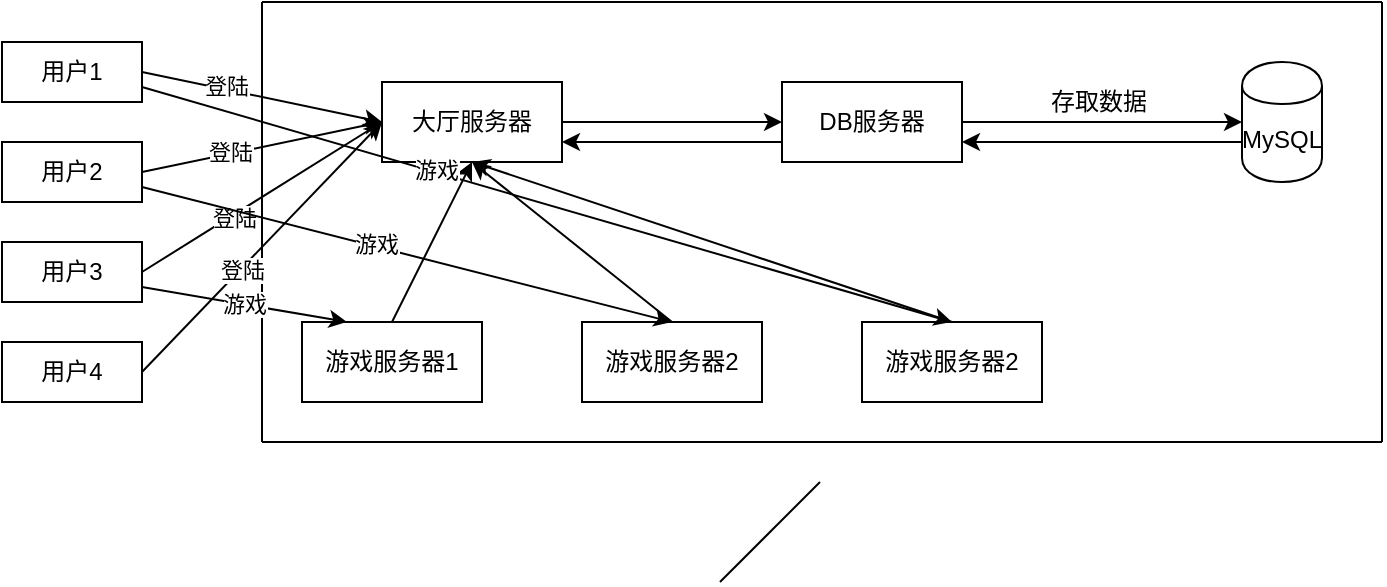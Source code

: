 <mxfile version="16.5.5" type="github">
  <diagram id="sDy8H1xOpPe6I8-VxYWT" name="Page-1">
    <mxGraphModel dx="1422" dy="762" grid="1" gridSize="10" guides="1" tooltips="1" connect="1" arrows="1" fold="1" page="1" pageScale="1" pageWidth="827" pageHeight="1169" math="0" shadow="0">
      <root>
        <mxCell id="0" />
        <mxCell id="1" parent="0" />
        <mxCell id="k1RtUFctcX0_6oIIP2iL-3" value="" style="edgeStyle=orthogonalEdgeStyle;rounded=0;orthogonalLoop=1;jettySize=auto;html=1;" parent="1" source="k1RtUFctcX0_6oIIP2iL-1" target="k1RtUFctcX0_6oIIP2iL-2" edge="1">
          <mxGeometry relative="1" as="geometry" />
        </mxCell>
        <mxCell id="k1RtUFctcX0_6oIIP2iL-1" value="大厅服务器" style="rounded=0;whiteSpace=wrap;html=1;" parent="1" vertex="1">
          <mxGeometry x="220" y="240" width="90" height="40" as="geometry" />
        </mxCell>
        <mxCell id="k1RtUFctcX0_6oIIP2iL-5" value="" style="edgeStyle=orthogonalEdgeStyle;rounded=0;orthogonalLoop=1;jettySize=auto;html=1;" parent="1" source="k1RtUFctcX0_6oIIP2iL-2" target="k1RtUFctcX0_6oIIP2iL-4" edge="1">
          <mxGeometry relative="1" as="geometry" />
        </mxCell>
        <mxCell id="k1RtUFctcX0_6oIIP2iL-2" value="DB服务器" style="rounded=0;whiteSpace=wrap;html=1;" parent="1" vertex="1">
          <mxGeometry x="420" y="240" width="90" height="40" as="geometry" />
        </mxCell>
        <mxCell id="k1RtUFctcX0_6oIIP2iL-4" value="MySQL" style="shape=cylinder;whiteSpace=wrap;html=1;boundedLbl=1;backgroundOutline=1;rounded=0;" parent="1" vertex="1">
          <mxGeometry x="650" y="230" width="40" height="60" as="geometry" />
        </mxCell>
        <mxCell id="k1RtUFctcX0_6oIIP2iL-6" value="游戏服务器1" style="rounded=0;whiteSpace=wrap;html=1;" parent="1" vertex="1">
          <mxGeometry x="180" y="360" width="90" height="40" as="geometry" />
        </mxCell>
        <mxCell id="k1RtUFctcX0_6oIIP2iL-7" value="游戏服务器2" style="rounded=0;whiteSpace=wrap;html=1;" parent="1" vertex="1">
          <mxGeometry x="320" y="360" width="90" height="40" as="geometry" />
        </mxCell>
        <mxCell id="k1RtUFctcX0_6oIIP2iL-10" value="" style="endArrow=classic;html=1;exitX=0.5;exitY=0;exitDx=0;exitDy=0;entryX=0.5;entryY=1;entryDx=0;entryDy=0;" parent="1" source="k1RtUFctcX0_6oIIP2iL-6" target="k1RtUFctcX0_6oIIP2iL-1" edge="1">
          <mxGeometry width="50" height="50" relative="1" as="geometry">
            <mxPoint x="290" y="370" as="sourcePoint" />
            <mxPoint x="340" y="320" as="targetPoint" />
          </mxGeometry>
        </mxCell>
        <mxCell id="k1RtUFctcX0_6oIIP2iL-11" value="" style="endArrow=classic;html=1;exitX=0.5;exitY=0;exitDx=0;exitDy=0;entryX=0.5;entryY=1;entryDx=0;entryDy=0;" parent="1" source="k1RtUFctcX0_6oIIP2iL-7" target="k1RtUFctcX0_6oIIP2iL-1" edge="1">
          <mxGeometry width="50" height="50" relative="1" as="geometry">
            <mxPoint x="320" y="390" as="sourcePoint" />
            <mxPoint x="370" y="340" as="targetPoint" />
          </mxGeometry>
        </mxCell>
        <mxCell id="k1RtUFctcX0_6oIIP2iL-12" value="游戏服务器2" style="rounded=0;whiteSpace=wrap;html=1;" parent="1" vertex="1">
          <mxGeometry x="460" y="360" width="90" height="40" as="geometry" />
        </mxCell>
        <mxCell id="k1RtUFctcX0_6oIIP2iL-13" value="" style="endArrow=classic;html=1;exitX=0.5;exitY=0;exitDx=0;exitDy=0;entryX=0.5;entryY=1;entryDx=0;entryDy=0;" parent="1" source="k1RtUFctcX0_6oIIP2iL-12" target="k1RtUFctcX0_6oIIP2iL-1" edge="1">
          <mxGeometry width="50" height="50" relative="1" as="geometry">
            <mxPoint x="380" y="340" as="sourcePoint" />
            <mxPoint x="430" y="290" as="targetPoint" />
          </mxGeometry>
        </mxCell>
        <mxCell id="k1RtUFctcX0_6oIIP2iL-16" value="用户1" style="rounded=0;whiteSpace=wrap;html=1;" parent="1" vertex="1">
          <mxGeometry x="30" y="220" width="70" height="30" as="geometry" />
        </mxCell>
        <mxCell id="k1RtUFctcX0_6oIIP2iL-17" value="用户2" style="rounded=0;whiteSpace=wrap;html=1;" parent="1" vertex="1">
          <mxGeometry x="30" y="270" width="70" height="30" as="geometry" />
        </mxCell>
        <mxCell id="k1RtUFctcX0_6oIIP2iL-18" value="用户3" style="rounded=0;whiteSpace=wrap;html=1;" parent="1" vertex="1">
          <mxGeometry x="30" y="320" width="70" height="30" as="geometry" />
        </mxCell>
        <mxCell id="k1RtUFctcX0_6oIIP2iL-19" value="用户4" style="rounded=0;whiteSpace=wrap;html=1;" parent="1" vertex="1">
          <mxGeometry x="30" y="370" width="70" height="30" as="geometry" />
        </mxCell>
        <mxCell id="k1RtUFctcX0_6oIIP2iL-20" value="" style="endArrow=none;html=1;" parent="1" edge="1">
          <mxGeometry width="50" height="50" relative="1" as="geometry">
            <mxPoint x="160" y="200" as="sourcePoint" />
            <mxPoint x="720" y="200" as="targetPoint" />
          </mxGeometry>
        </mxCell>
        <mxCell id="k1RtUFctcX0_6oIIP2iL-21" value="" style="endArrow=none;html=1;" parent="1" edge="1">
          <mxGeometry width="50" height="50" relative="1" as="geometry">
            <mxPoint x="160" y="420" as="sourcePoint" />
            <mxPoint x="720" y="420" as="targetPoint" />
          </mxGeometry>
        </mxCell>
        <mxCell id="k1RtUFctcX0_6oIIP2iL-22" value="" style="endArrow=none;html=1;" parent="1" edge="1">
          <mxGeometry width="50" height="50" relative="1" as="geometry">
            <mxPoint x="160" y="420" as="sourcePoint" />
            <mxPoint x="160" y="200" as="targetPoint" />
          </mxGeometry>
        </mxCell>
        <mxCell id="k1RtUFctcX0_6oIIP2iL-23" value="" style="endArrow=none;html=1;" parent="1" edge="1">
          <mxGeometry width="50" height="50" relative="1" as="geometry">
            <mxPoint x="720" y="420" as="sourcePoint" />
            <mxPoint x="720" y="200" as="targetPoint" />
          </mxGeometry>
        </mxCell>
        <mxCell id="k1RtUFctcX0_6oIIP2iL-24" value="" style="endArrow=classic;html=1;exitX=1;exitY=0.5;exitDx=0;exitDy=0;entryX=0;entryY=0.5;entryDx=0;entryDy=0;" parent="1" source="k1RtUFctcX0_6oIIP2iL-16" target="k1RtUFctcX0_6oIIP2iL-1" edge="1">
          <mxGeometry width="50" height="50" relative="1" as="geometry">
            <mxPoint x="130" y="280" as="sourcePoint" />
            <mxPoint x="180" y="230" as="targetPoint" />
          </mxGeometry>
        </mxCell>
        <mxCell id="k1RtUFctcX0_6oIIP2iL-28" value="登陆" style="edgeLabel;html=1;align=center;verticalAlign=middle;resizable=0;points=[];" parent="k1RtUFctcX0_6oIIP2iL-24" vertex="1" connectable="0">
          <mxGeometry x="-0.308" y="2" relative="1" as="geometry">
            <mxPoint as="offset" />
          </mxGeometry>
        </mxCell>
        <mxCell id="k1RtUFctcX0_6oIIP2iL-25" value="" style="endArrow=classic;html=1;exitX=1;exitY=0.5;exitDx=0;exitDy=0;entryX=0;entryY=0.5;entryDx=0;entryDy=0;" parent="1" source="k1RtUFctcX0_6oIIP2iL-17" target="k1RtUFctcX0_6oIIP2iL-1" edge="1">
          <mxGeometry width="50" height="50" relative="1" as="geometry">
            <mxPoint x="120" y="350" as="sourcePoint" />
            <mxPoint x="170" y="300" as="targetPoint" />
          </mxGeometry>
        </mxCell>
        <mxCell id="k1RtUFctcX0_6oIIP2iL-29" value="登陆" style="edgeLabel;html=1;align=center;verticalAlign=middle;resizable=0;points=[];" parent="k1RtUFctcX0_6oIIP2iL-25" vertex="1" connectable="0">
          <mxGeometry x="-0.262" y="1" relative="1" as="geometry">
            <mxPoint as="offset" />
          </mxGeometry>
        </mxCell>
        <mxCell id="k1RtUFctcX0_6oIIP2iL-26" value="" style="endArrow=classic;html=1;exitX=1;exitY=0.5;exitDx=0;exitDy=0;" parent="1" source="k1RtUFctcX0_6oIIP2iL-18" edge="1">
          <mxGeometry width="50" height="50" relative="1" as="geometry">
            <mxPoint x="130" y="350" as="sourcePoint" />
            <mxPoint x="220" y="260" as="targetPoint" />
          </mxGeometry>
        </mxCell>
        <mxCell id="k1RtUFctcX0_6oIIP2iL-30" value="登陆" style="edgeLabel;html=1;align=center;verticalAlign=middle;resizable=0;points=[];" parent="k1RtUFctcX0_6oIIP2iL-26" vertex="1" connectable="0">
          <mxGeometry x="-0.242" y="-1" relative="1" as="geometry">
            <mxPoint as="offset" />
          </mxGeometry>
        </mxCell>
        <mxCell id="k1RtUFctcX0_6oIIP2iL-27" value="" style="endArrow=classic;html=1;exitX=1;exitY=0.5;exitDx=0;exitDy=0;entryX=0;entryY=0.5;entryDx=0;entryDy=0;" parent="1" source="k1RtUFctcX0_6oIIP2iL-19" target="k1RtUFctcX0_6oIIP2iL-1" edge="1">
          <mxGeometry width="50" height="50" relative="1" as="geometry">
            <mxPoint x="140" y="380" as="sourcePoint" />
            <mxPoint x="190" y="330" as="targetPoint" />
          </mxGeometry>
        </mxCell>
        <mxCell id="k1RtUFctcX0_6oIIP2iL-31" value="登陆" style="edgeLabel;html=1;align=center;verticalAlign=middle;resizable=0;points=[];" parent="k1RtUFctcX0_6oIIP2iL-27" vertex="1" connectable="0">
          <mxGeometry x="-0.172" relative="1" as="geometry">
            <mxPoint as="offset" />
          </mxGeometry>
        </mxCell>
        <mxCell id="k1RtUFctcX0_6oIIP2iL-33" value="" style="endArrow=classic;html=1;entryX=1;entryY=0.75;entryDx=0;entryDy=0;" parent="1" target="k1RtUFctcX0_6oIIP2iL-2" edge="1">
          <mxGeometry width="50" height="50" relative="1" as="geometry">
            <mxPoint x="650" y="270" as="sourcePoint" />
            <mxPoint x="600" y="300" as="targetPoint" />
          </mxGeometry>
        </mxCell>
        <mxCell id="k1RtUFctcX0_6oIIP2iL-34" value="" style="endArrow=classic;html=1;exitX=0;exitY=0.75;exitDx=0;exitDy=0;entryX=1;entryY=0.75;entryDx=0;entryDy=0;" parent="1" source="k1RtUFctcX0_6oIIP2iL-2" target="k1RtUFctcX0_6oIIP2iL-1" edge="1">
          <mxGeometry width="50" height="50" relative="1" as="geometry">
            <mxPoint x="320" y="260" as="sourcePoint" />
            <mxPoint x="370" y="210" as="targetPoint" />
          </mxGeometry>
        </mxCell>
        <mxCell id="k1RtUFctcX0_6oIIP2iL-35" value="存取数据" style="text;html=1;align=center;verticalAlign=middle;resizable=0;points=[];autosize=1;strokeColor=none;" parent="1" vertex="1">
          <mxGeometry x="548" y="240" width="60" height="20" as="geometry" />
        </mxCell>
        <mxCell id="k1RtUFctcX0_6oIIP2iL-36" value="游戏" style="endArrow=classic;html=1;entryX=0.25;entryY=0;entryDx=0;entryDy=0;exitX=1;exitY=0.75;exitDx=0;exitDy=0;" parent="1" source="k1RtUFctcX0_6oIIP2iL-18" target="k1RtUFctcX0_6oIIP2iL-6" edge="1">
          <mxGeometry width="50" height="50" relative="1" as="geometry">
            <mxPoint x="170" y="320" as="sourcePoint" />
            <mxPoint x="220" y="270" as="targetPoint" />
          </mxGeometry>
        </mxCell>
        <mxCell id="k1RtUFctcX0_6oIIP2iL-37" value="" style="endArrow=classic;html=1;exitX=1;exitY=0.75;exitDx=0;exitDy=0;entryX=0.5;entryY=0;entryDx=0;entryDy=0;" parent="1" source="k1RtUFctcX0_6oIIP2iL-17" target="k1RtUFctcX0_6oIIP2iL-7" edge="1">
          <mxGeometry width="50" height="50" relative="1" as="geometry">
            <mxPoint x="160" y="490" as="sourcePoint" />
            <mxPoint x="210" y="440" as="targetPoint" />
          </mxGeometry>
        </mxCell>
        <mxCell id="k1RtUFctcX0_6oIIP2iL-40" value="游戏" style="edgeLabel;html=1;align=center;verticalAlign=middle;resizable=0;points=[];" parent="k1RtUFctcX0_6oIIP2iL-37" vertex="1" connectable="0">
          <mxGeometry x="-0.121" y="1" relative="1" as="geometry">
            <mxPoint as="offset" />
          </mxGeometry>
        </mxCell>
        <mxCell id="k1RtUFctcX0_6oIIP2iL-38" value="" style="endArrow=classic;html=1;exitX=1;exitY=0.75;exitDx=0;exitDy=0;entryX=0.5;entryY=0;entryDx=0;entryDy=0;" parent="1" source="k1RtUFctcX0_6oIIP2iL-16" target="k1RtUFctcX0_6oIIP2iL-12" edge="1">
          <mxGeometry width="50" height="50" relative="1" as="geometry">
            <mxPoint x="130" y="250" as="sourcePoint" />
            <mxPoint x="180" y="200" as="targetPoint" />
          </mxGeometry>
        </mxCell>
        <mxCell id="k1RtUFctcX0_6oIIP2iL-39" value="游戏" style="edgeLabel;html=1;align=center;verticalAlign=middle;resizable=0;points=[];" parent="k1RtUFctcX0_6oIIP2iL-38" vertex="1" connectable="0">
          <mxGeometry x="-0.28" y="1" relative="1" as="geometry">
            <mxPoint as="offset" />
          </mxGeometry>
        </mxCell>
        <mxCell id="wcTh6B79RRZoGXuzYPrk-1" value="" style="endArrow=none;html=1;rounded=0;" edge="1" parent="1">
          <mxGeometry width="50" height="50" relative="1" as="geometry">
            <mxPoint x="389" y="490" as="sourcePoint" />
            <mxPoint x="439" y="440" as="targetPoint" />
          </mxGeometry>
        </mxCell>
      </root>
    </mxGraphModel>
  </diagram>
</mxfile>
